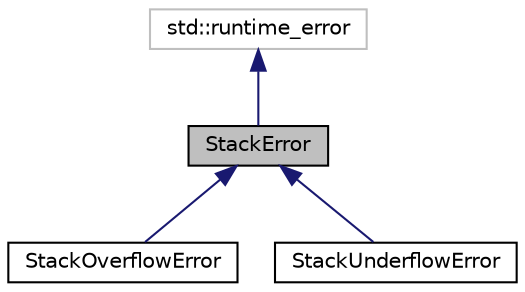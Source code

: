 digraph "StackError"
{
 // LATEX_PDF_SIZE
  edge [fontname="Helvetica",fontsize="10",labelfontname="Helvetica",labelfontsize="10"];
  node [fontname="Helvetica",fontsize="10",shape=record];
  Node1 [label="StackError",height=0.2,width=0.4,color="black", fillcolor="grey75", style="filled", fontcolor="black",tooltip="Base class for all Stack related exceptions."];
  Node2 -> Node1 [dir="back",color="midnightblue",fontsize="10",style="solid",fontname="Helvetica"];
  Node2 [label="std::runtime_error",height=0.2,width=0.4,color="grey75", fillcolor="white", style="filled",tooltip=" "];
  Node1 -> Node3 [dir="back",color="midnightblue",fontsize="10",style="solid",fontname="Helvetica"];
  Node3 [label="StackOverflowError",height=0.2,width=0.4,color="black", fillcolor="white", style="filled",URL="$classStackOverflowError.html",tooltip="Exception class for Stack overflow runtime error."];
  Node1 -> Node4 [dir="back",color="midnightblue",fontsize="10",style="solid",fontname="Helvetica"];
  Node4 [label="StackUnderflowError",height=0.2,width=0.4,color="black", fillcolor="white", style="filled",URL="$classStackUnderflowError.html",tooltip="Exception class for Stack underflow runtime error."];
}
